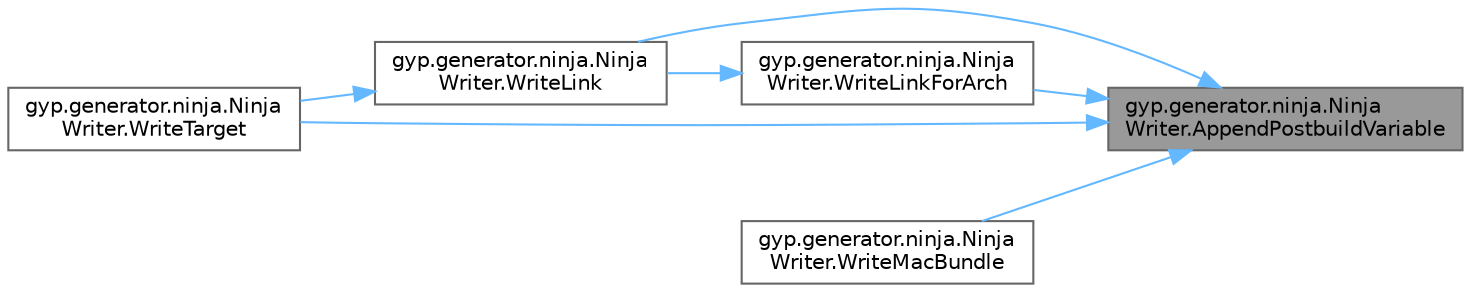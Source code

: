 digraph "gyp.generator.ninja.NinjaWriter.AppendPostbuildVariable"
{
 // LATEX_PDF_SIZE
  bgcolor="transparent";
  edge [fontname=Helvetica,fontsize=10,labelfontname=Helvetica,labelfontsize=10];
  node [fontname=Helvetica,fontsize=10,shape=box,height=0.2,width=0.4];
  rankdir="RL";
  Node1 [id="Node000001",label="gyp.generator.ninja.Ninja\lWriter.AppendPostbuildVariable",height=0.2,width=0.4,color="gray40", fillcolor="grey60", style="filled", fontcolor="black",tooltip=" "];
  Node1 -> Node2 [id="edge13_Node000001_Node000002",dir="back",color="steelblue1",style="solid",tooltip=" "];
  Node2 [id="Node000002",label="gyp.generator.ninja.Ninja\lWriter.WriteLink",height=0.2,width=0.4,color="grey40", fillcolor="white", style="filled",URL="$classgyp_1_1generator_1_1ninja_1_1_ninja_writer.html#a8cc3761a4301bfe622e401db757937c0",tooltip=" "];
  Node2 -> Node3 [id="edge14_Node000002_Node000003",dir="back",color="steelblue1",style="solid",tooltip=" "];
  Node3 [id="Node000003",label="gyp.generator.ninja.Ninja\lWriter.WriteTarget",height=0.2,width=0.4,color="grey40", fillcolor="white", style="filled",URL="$classgyp_1_1generator_1_1ninja_1_1_ninja_writer.html#acdac1bc5e8a5c376979376aedeb1331b",tooltip=" "];
  Node1 -> Node4 [id="edge15_Node000001_Node000004",dir="back",color="steelblue1",style="solid",tooltip=" "];
  Node4 [id="Node000004",label="gyp.generator.ninja.Ninja\lWriter.WriteLinkForArch",height=0.2,width=0.4,color="grey40", fillcolor="white", style="filled",URL="$classgyp_1_1generator_1_1ninja_1_1_ninja_writer.html#af3d9d233371727340c75d2767f79799c",tooltip=" "];
  Node4 -> Node2 [id="edge16_Node000004_Node000002",dir="back",color="steelblue1",style="solid",tooltip=" "];
  Node1 -> Node5 [id="edge17_Node000001_Node000005",dir="back",color="steelblue1",style="solid",tooltip=" "];
  Node5 [id="Node000005",label="gyp.generator.ninja.Ninja\lWriter.WriteMacBundle",height=0.2,width=0.4,color="grey40", fillcolor="white", style="filled",URL="$classgyp_1_1generator_1_1ninja_1_1_ninja_writer.html#a816d7ec8367021cfe0f89f7dff53c655",tooltip=" "];
  Node1 -> Node3 [id="edge18_Node000001_Node000003",dir="back",color="steelblue1",style="solid",tooltip=" "];
}
